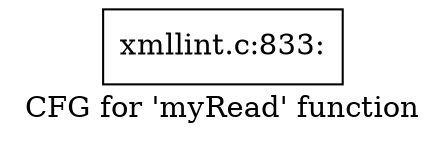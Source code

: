 digraph "CFG for 'myRead' function" {
	label="CFG for 'myRead' function";

	Node0x4b09640 [shape=record,label="{xmllint.c:833:}"];
}
